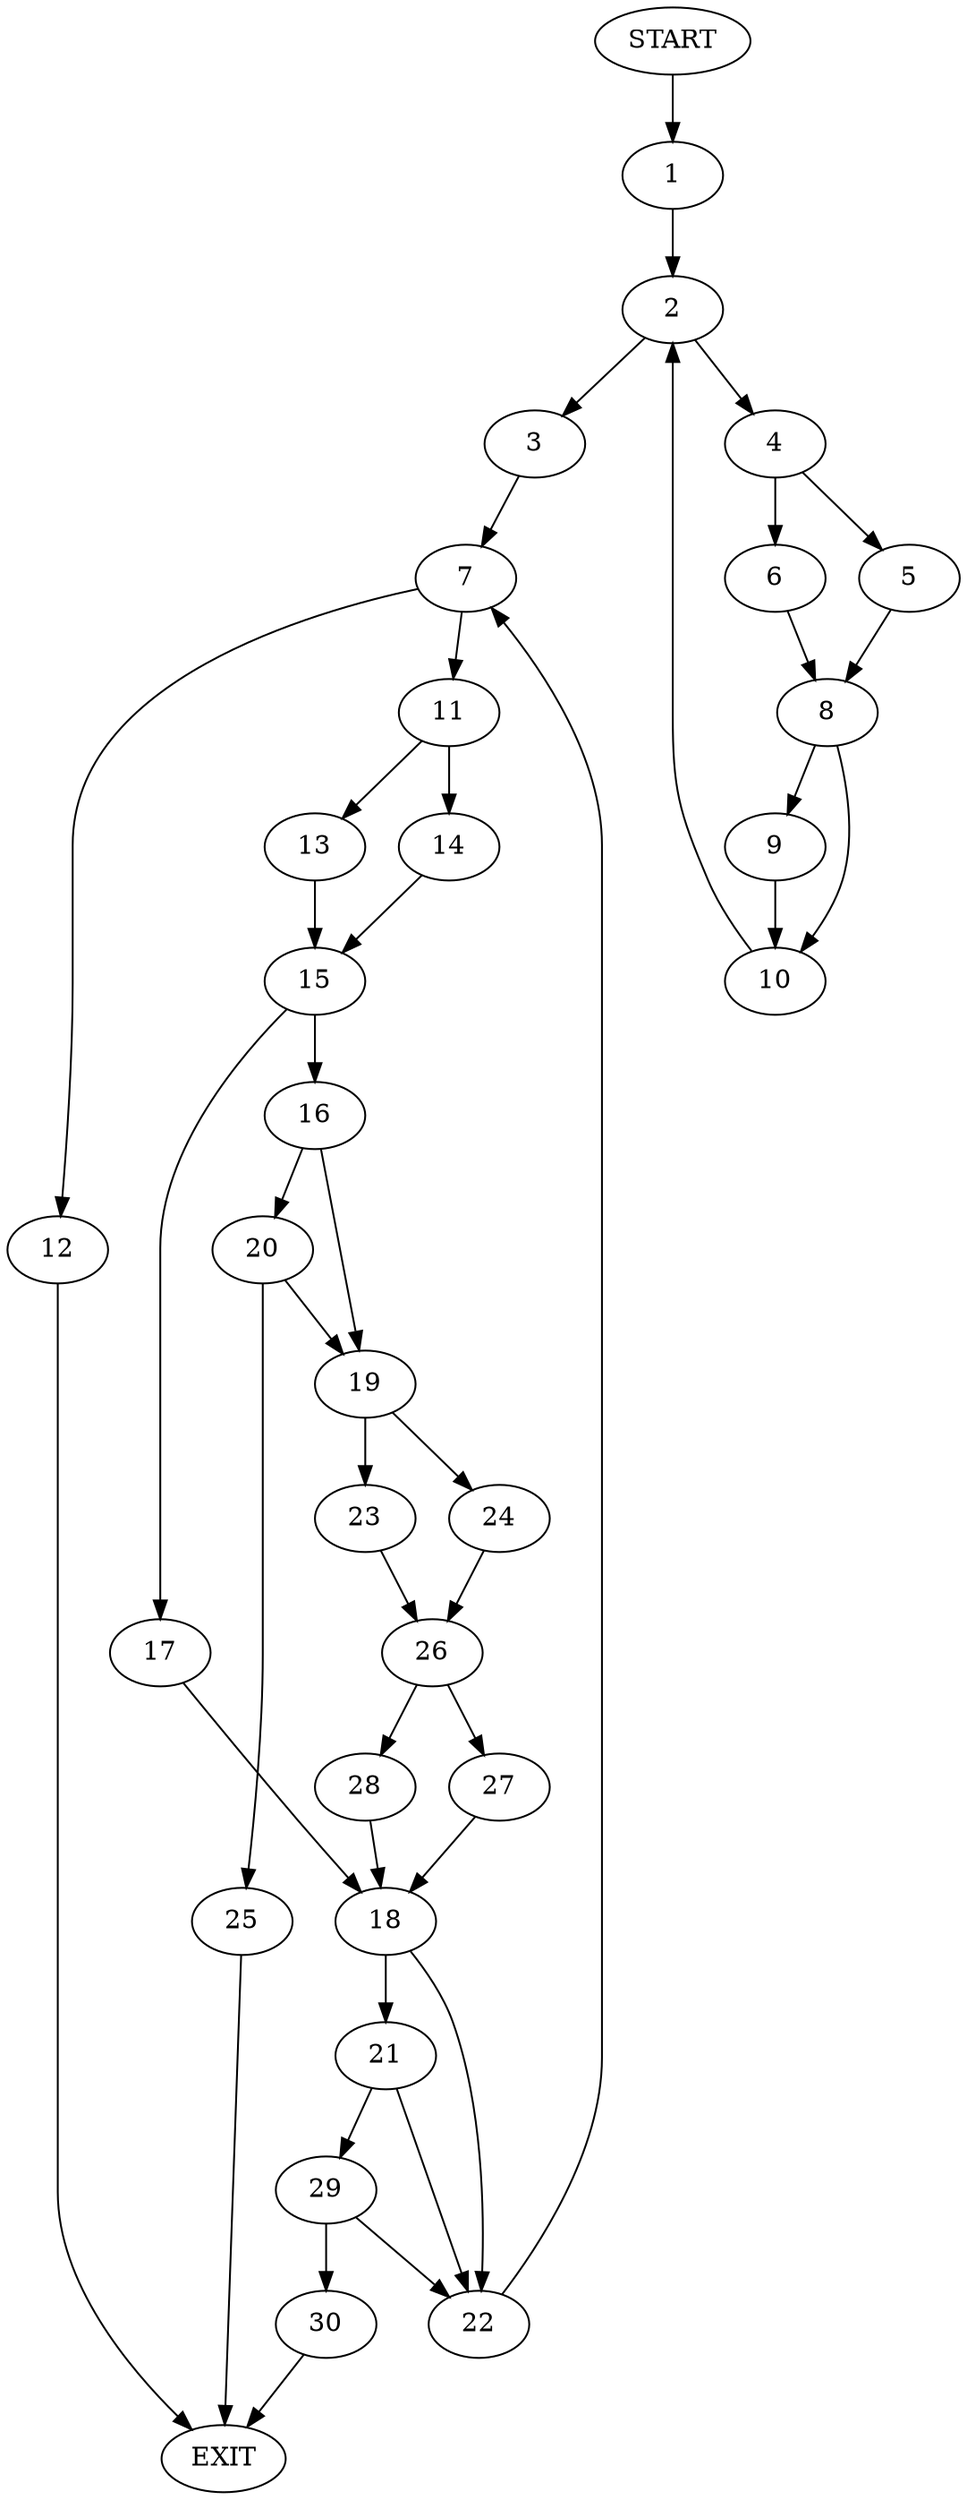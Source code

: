 digraph {
0 [label="START"]
31 [label="EXIT"]
0 -> 1
1 -> 2
2 -> 3
2 -> 4
4 -> 5
4 -> 6
3 -> 7
6 -> 8
5 -> 8
8 -> 9
8 -> 10
9 -> 10
10 -> 2
7 -> 11
7 -> 12
11 -> 13
11 -> 14
12 -> 31
14 -> 15
13 -> 15
15 -> 16
15 -> 17
17 -> 18
16 -> 19
16 -> 20
18 -> 21
18 -> 22
19 -> 23
19 -> 24
20 -> 25
20 -> 19
25 -> 31
24 -> 26
23 -> 26
26 -> 27
26 -> 28
28 -> 18
27 -> 18
22 -> 7
21 -> 29
21 -> 22
29 -> 30
29 -> 22
30 -> 31
}
